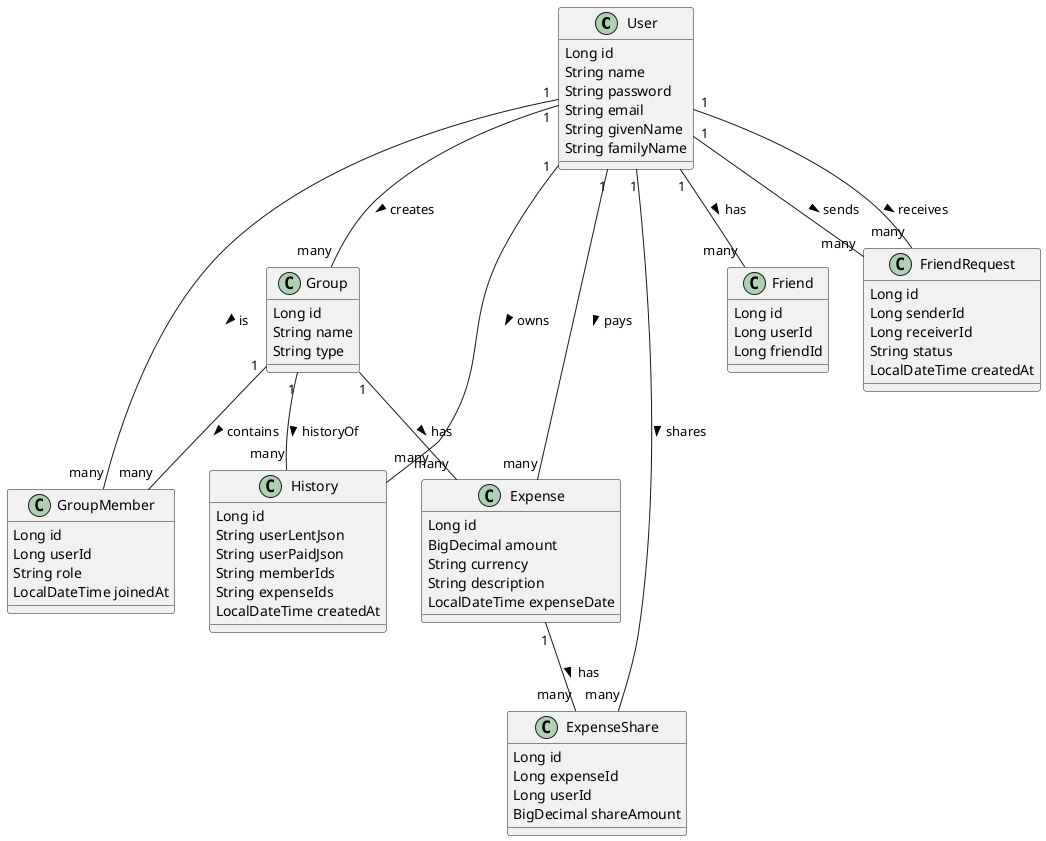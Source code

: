 @startuml
skinparam classAttributeIconSize 0

' ============ Entity Classes ============

class User {
  Long id
  String name
  String password
  String email
  String givenName
  String familyName
}

class Group {
  Long id
  String name
  String type
}

class GroupMember {
  Long id
  Long userId
  String role
  LocalDateTime joinedAt
}

class Expense {
  Long id
  BigDecimal amount
  String currency
  String description
  LocalDateTime expenseDate
}

class ExpenseShare {
  Long id
  Long expenseId
  Long userId
  BigDecimal shareAmount
}

class Friend {
    Long id
    Long userId
    Long friendId
}

class FriendRequest {
  Long id
  Long senderId
  Long receiverId
  String status
  LocalDateTime createdAt
}

class History {
  Long id
  String userLentJson
  String userPaidJson
  String memberIds
  String expenseIds
  LocalDateTime createdAt
}

' ============ Associations ============

User "1" -- "many" Group : creates >
User "1" -- "many" GroupMember : is >
Group "1" -- "many" GroupMember : contains >
Group "1" -- "many" Expense : has >
User "1" -- "many" Expense : pays >
Expense "1" -- "many" ExpenseShare : has >
User "1" -- "many" ExpenseShare : shares >

User "1" -- "many" FriendRequest : sends >
User "1" -- "many" FriendRequest : receives >

User "1" -- "many" Friend : has >
User "1" -- "many" History : owns >
Group "1" -- "many" History : historyOf >

@enduml
